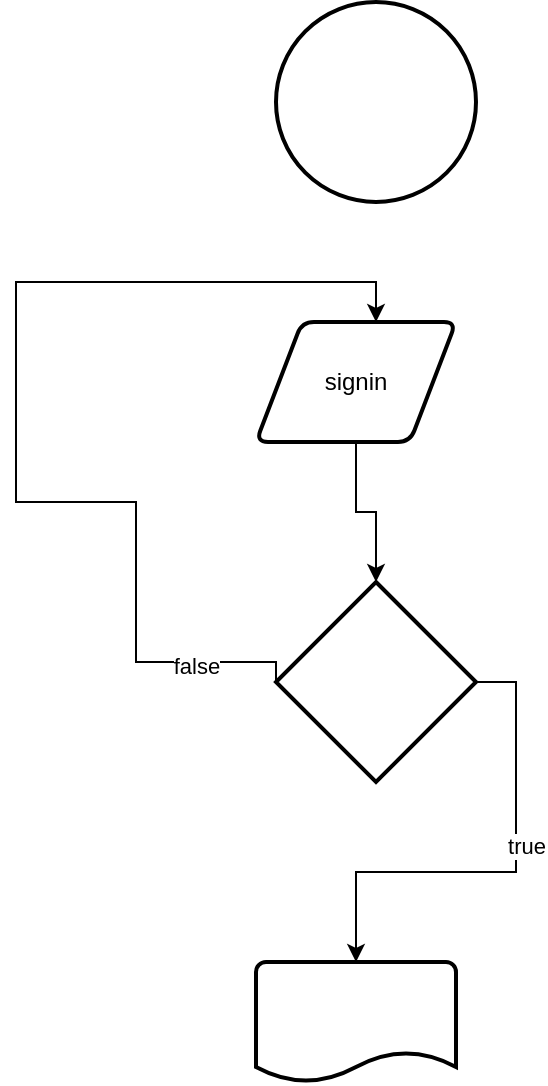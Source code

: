 <mxfile version="28.2.3">
  <diagram name="Page-1" id="NQ5vVxnQwNbURHz8D4Kz">
    <mxGraphModel dx="1356" dy="764" grid="1" gridSize="10" guides="1" tooltips="1" connect="1" arrows="1" fold="1" page="1" pageScale="1" pageWidth="850" pageHeight="1100" math="0" shadow="0">
      <root>
        <mxCell id="0" />
        <mxCell id="1" parent="0" />
        <mxCell id="RgeUntL6BJOpKx8Ywikl-1" value="" style="strokeWidth=2;html=1;shape=mxgraph.flowchart.start_2;whiteSpace=wrap;" vertex="1" parent="1">
          <mxGeometry x="390" y="30" width="100" height="100" as="geometry" />
        </mxCell>
        <mxCell id="RgeUntL6BJOpKx8Ywikl-9" style="edgeStyle=orthogonalEdgeStyle;rounded=0;orthogonalLoop=1;jettySize=auto;html=1;exitX=1;exitY=0.5;exitDx=0;exitDy=0;exitPerimeter=0;" edge="1" parent="1" source="RgeUntL6BJOpKx8Ywikl-3" target="RgeUntL6BJOpKx8Ywikl-5">
          <mxGeometry relative="1" as="geometry">
            <mxPoint x="650" y="410" as="sourcePoint" />
          </mxGeometry>
        </mxCell>
        <mxCell id="RgeUntL6BJOpKx8Ywikl-11" value="true" style="edgeLabel;html=1;align=center;verticalAlign=middle;resizable=0;points=[];" vertex="1" connectable="0" parent="RgeUntL6BJOpKx8Ywikl-9">
          <mxGeometry x="-0.15" y="5" relative="1" as="geometry">
            <mxPoint as="offset" />
          </mxGeometry>
        </mxCell>
        <mxCell id="RgeUntL6BJOpKx8Ywikl-3" value="" style="strokeWidth=2;html=1;shape=mxgraph.flowchart.decision;whiteSpace=wrap;" vertex="1" parent="1">
          <mxGeometry x="390" y="320" width="100" height="100" as="geometry" />
        </mxCell>
        <mxCell id="RgeUntL6BJOpKx8Ywikl-8" style="edgeStyle=orthogonalEdgeStyle;rounded=0;orthogonalLoop=1;jettySize=auto;html=1;" edge="1" parent="1" source="RgeUntL6BJOpKx8Ywikl-4" target="RgeUntL6BJOpKx8Ywikl-3">
          <mxGeometry relative="1" as="geometry" />
        </mxCell>
        <mxCell id="RgeUntL6BJOpKx8Ywikl-4" value="signin" style="shape=parallelogram;html=1;strokeWidth=2;perimeter=parallelogramPerimeter;whiteSpace=wrap;rounded=1;arcSize=12;size=0.23;" vertex="1" parent="1">
          <mxGeometry x="380" y="190" width="100" height="60" as="geometry" />
        </mxCell>
        <mxCell id="RgeUntL6BJOpKx8Ywikl-5" value="" style="strokeWidth=2;html=1;shape=mxgraph.flowchart.document2;whiteSpace=wrap;size=0.25;" vertex="1" parent="1">
          <mxGeometry x="380" y="510" width="100" height="60" as="geometry" />
        </mxCell>
        <mxCell id="RgeUntL6BJOpKx8Ywikl-6" style="edgeStyle=orthogonalEdgeStyle;rounded=0;orthogonalLoop=1;jettySize=auto;html=1;entryX=0.6;entryY=0;entryDx=0;entryDy=0;entryPerimeter=0;exitX=0;exitY=0.5;exitDx=0;exitDy=0;exitPerimeter=0;" edge="1" parent="1" source="RgeUntL6BJOpKx8Ywikl-3" target="RgeUntL6BJOpKx8Ywikl-4">
          <mxGeometry relative="1" as="geometry">
            <Array as="points">
              <mxPoint x="390" y="360" />
              <mxPoint x="320" y="360" />
              <mxPoint x="320" y="280" />
              <mxPoint x="260" y="280" />
              <mxPoint x="260" y="170" />
              <mxPoint x="440" y="170" />
            </Array>
          </mxGeometry>
        </mxCell>
        <mxCell id="RgeUntL6BJOpKx8Ywikl-10" value="false" style="edgeLabel;html=1;align=center;verticalAlign=middle;resizable=0;points=[];" vertex="1" connectable="0" parent="RgeUntL6BJOpKx8Ywikl-6">
          <mxGeometry x="-0.811" y="2" relative="1" as="geometry">
            <mxPoint as="offset" />
          </mxGeometry>
        </mxCell>
      </root>
    </mxGraphModel>
  </diagram>
</mxfile>

